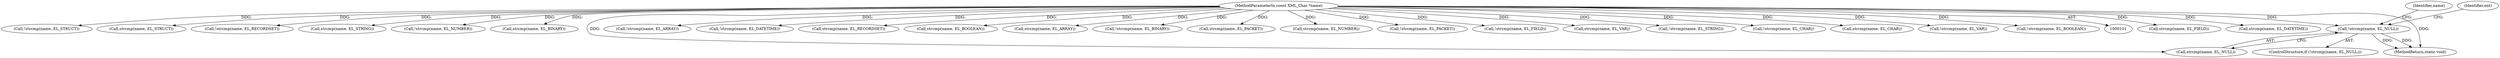 digraph "0_php-src_c4cca4c20e75359c9a13a1f9a36cb7b4e9601d29?w=1@API" {
"1000413" [label="(Call,!strcmp(name, EL_NULL))"];
"1000103" [label="(MethodParameterIn,const XML_Char *name)"];
"1000414" [label="(Call,strcmp(name, EL_NULL))"];
"1000721" [label="(Call,strcmp(name, EL_FIELD))"];
"1000832" [label="(Call,strcmp(name, EL_DATETIME))"];
"1000479" [label="(Call,!strcmp(name, EL_STRUCT))"];
"1000480" [label="(Call,strcmp(name, EL_STRUCT))"];
"1000412" [label="(ControlStructure,if (!strcmp(name, EL_NULL)))"];
"1000568" [label="(Call,!strcmp(name, EL_RECORDSET))"];
"1000143" [label="(Call,strcmp(name, EL_STRING))"];
"1000295" [label="(Call,!strcmp(name, EL_NUMBER))"];
"1000190" [label="(Call,strcmp(name, EL_BINARY))"];
"1000420" [label="(Identifier,ent)"];
"1000864" [label="(MethodReturn,static void)"];
"1000446" [label="(Call,!strcmp(name, EL_ARRAY))"];
"1000831" [label="(Call,!strcmp(name, EL_DATETIME))"];
"1000569" [label="(Call,strcmp(name, EL_RECORDSET))"];
"1000337" [label="(Call,strcmp(name, EL_BOOLEAN))"];
"1000447" [label="(Call,strcmp(name, EL_ARRAY))"];
"1000189" [label="(Call,!strcmp(name, EL_BINARY))"];
"1000115" [label="(Call,strcmp(name, EL_PACKET))"];
"1000296" [label="(Call,strcmp(name, EL_NUMBER))"];
"1000114" [label="(Call,!strcmp(name, EL_PACKET))"];
"1000720" [label="(Call,!strcmp(name, EL_FIELD))"];
"1000513" [label="(Call,strcmp(name, EL_VAR))"];
"1000103" [label="(MethodParameterIn,const XML_Char *name)"];
"1000142" [label="(Call,!strcmp(name, EL_STRING))"];
"1000236" [label="(Call,!strcmp(name, EL_CHAR))"];
"1000237" [label="(Call,strcmp(name, EL_CHAR))"];
"1000448" [label="(Identifier,name)"];
"1000512" [label="(Call,!strcmp(name, EL_VAR))"];
"1000413" [label="(Call,!strcmp(name, EL_NULL))"];
"1000336" [label="(Call,!strcmp(name, EL_BOOLEAN))"];
"1000413" -> "1000412"  [label="AST: "];
"1000413" -> "1000414"  [label="CFG: "];
"1000414" -> "1000413"  [label="AST: "];
"1000420" -> "1000413"  [label="CFG: "];
"1000448" -> "1000413"  [label="CFG: "];
"1000413" -> "1000864"  [label="DDG: "];
"1000413" -> "1000864"  [label="DDG: "];
"1000103" -> "1000413"  [label="DDG: "];
"1000103" -> "1000101"  [label="AST: "];
"1000103" -> "1000864"  [label="DDG: "];
"1000103" -> "1000114"  [label="DDG: "];
"1000103" -> "1000115"  [label="DDG: "];
"1000103" -> "1000142"  [label="DDG: "];
"1000103" -> "1000143"  [label="DDG: "];
"1000103" -> "1000189"  [label="DDG: "];
"1000103" -> "1000190"  [label="DDG: "];
"1000103" -> "1000236"  [label="DDG: "];
"1000103" -> "1000237"  [label="DDG: "];
"1000103" -> "1000295"  [label="DDG: "];
"1000103" -> "1000296"  [label="DDG: "];
"1000103" -> "1000336"  [label="DDG: "];
"1000103" -> "1000337"  [label="DDG: "];
"1000103" -> "1000414"  [label="DDG: "];
"1000103" -> "1000446"  [label="DDG: "];
"1000103" -> "1000447"  [label="DDG: "];
"1000103" -> "1000479"  [label="DDG: "];
"1000103" -> "1000480"  [label="DDG: "];
"1000103" -> "1000512"  [label="DDG: "];
"1000103" -> "1000513"  [label="DDG: "];
"1000103" -> "1000568"  [label="DDG: "];
"1000103" -> "1000569"  [label="DDG: "];
"1000103" -> "1000720"  [label="DDG: "];
"1000103" -> "1000721"  [label="DDG: "];
"1000103" -> "1000831"  [label="DDG: "];
"1000103" -> "1000832"  [label="DDG: "];
}
